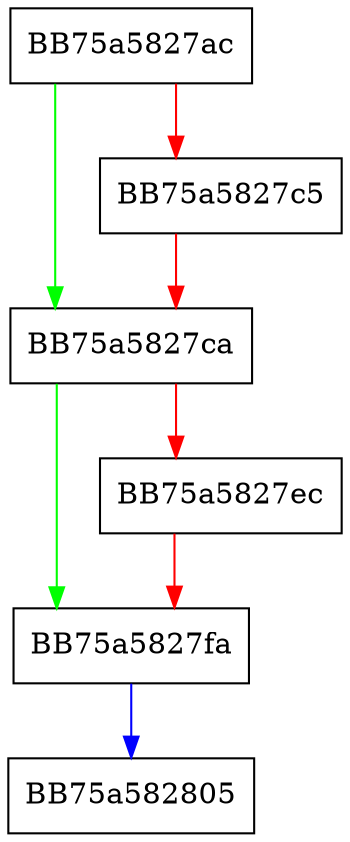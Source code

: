 digraph CreateInstance {
  node [shape="box"];
  graph [splines=ortho];
  BB75a5827ac -> BB75a5827ca [color="green"];
  BB75a5827ac -> BB75a5827c5 [color="red"];
  BB75a5827c5 -> BB75a5827ca [color="red"];
  BB75a5827ca -> BB75a5827fa [color="green"];
  BB75a5827ca -> BB75a5827ec [color="red"];
  BB75a5827ec -> BB75a5827fa [color="red"];
  BB75a5827fa -> BB75a582805 [color="blue"];
}